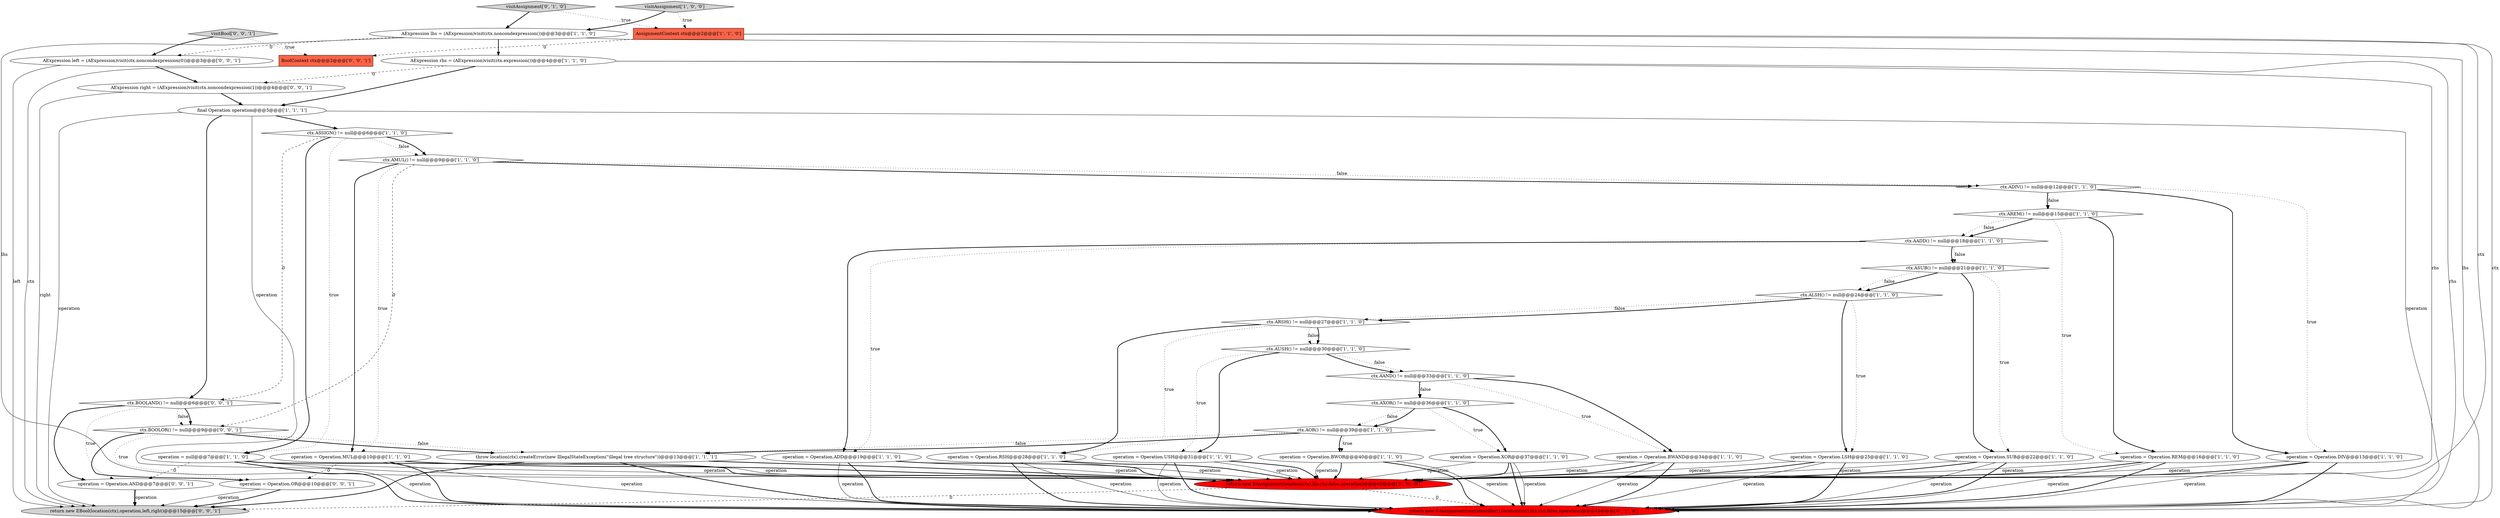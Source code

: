 digraph {
19 [style = filled, label = "AExpression lhs = (AExpression)visit(ctx.noncondexpression())@@@3@@@['1', '1', '0']", fillcolor = white, shape = ellipse image = "AAA0AAABBB1BBB"];
21 [style = filled, label = "ctx.AADD() != null@@@18@@@['1', '1', '0']", fillcolor = white, shape = diamond image = "AAA0AAABBB1BBB"];
20 [style = filled, label = "operation = Operation.REM@@@16@@@['1', '1', '0']", fillcolor = white, shape = ellipse image = "AAA0AAABBB1BBB"];
12 [style = filled, label = "operation = Operation.DIV@@@13@@@['1', '1', '0']", fillcolor = white, shape = ellipse image = "AAA0AAABBB1BBB"];
16 [style = filled, label = "operation = Operation.ADD@@@19@@@['1', '1', '0']", fillcolor = white, shape = ellipse image = "AAA0AAABBB1BBB"];
26 [style = filled, label = "operation = Operation.SUB@@@22@@@['1', '1', '0']", fillcolor = white, shape = ellipse image = "AAA0AAABBB1BBB"];
0 [style = filled, label = "ctx.AAND() != null@@@33@@@['1', '1', '0']", fillcolor = white, shape = diamond image = "AAA0AAABBB1BBB"];
33 [style = filled, label = "operation = Operation.OR@@@10@@@['0', '0', '1']", fillcolor = white, shape = ellipse image = "AAA0AAABBB3BBB"];
34 [style = filled, label = "operation = Operation.AND@@@7@@@['0', '0', '1']", fillcolor = white, shape = ellipse image = "AAA0AAABBB3BBB"];
25 [style = filled, label = "operation = null@@@7@@@['1', '1', '0']", fillcolor = white, shape = ellipse image = "AAA0AAABBB1BBB"];
31 [style = filled, label = "visitAssignment['0', '1', '0']", fillcolor = lightgray, shape = diamond image = "AAA0AAABBB2BBB"];
5 [style = filled, label = "ctx.AXOR() != null@@@36@@@['1', '1', '0']", fillcolor = white, shape = diamond image = "AAA0AAABBB1BBB"];
4 [style = filled, label = "operation = Operation.USH@@@31@@@['1', '1', '0']", fillcolor = white, shape = ellipse image = "AAA0AAABBB1BBB"];
1 [style = filled, label = "throw location(ctx).createError(new IllegalStateException(\"illegal tree structure\"))@@@13@@@['1', '1', '1']", fillcolor = white, shape = ellipse image = "AAA0AAABBB1BBB"];
17 [style = filled, label = "return new EAssignment(location(ctx),lhs,rhs,false,operation)@@@45@@@['1', '0', '0']", fillcolor = red, shape = ellipse image = "AAA1AAABBB1BBB"];
28 [style = filled, label = "ctx.AUSH() != null@@@30@@@['1', '1', '0']", fillcolor = white, shape = diamond image = "AAA0AAABBB1BBB"];
22 [style = filled, label = "visitAssignment['1', '0', '0']", fillcolor = lightgray, shape = diamond image = "AAA0AAABBB1BBB"];
3 [style = filled, label = "ctx.AMUL() != null@@@9@@@['1', '1', '0']", fillcolor = white, shape = diamond image = "AAA0AAABBB1BBB"];
39 [style = filled, label = "ctx.BOOLOR() != null@@@9@@@['0', '0', '1']", fillcolor = white, shape = diamond image = "AAA0AAABBB3BBB"];
32 [style = filled, label = "return new EAssignment(nextIdentifier(),location(ctx),lhs,rhs,false,operation)@@@45@@@['0', '1', '0']", fillcolor = red, shape = ellipse image = "AAA1AAABBB2BBB"];
40 [style = filled, label = "return new EBool(location(ctx),operation,left,right)@@@15@@@['0', '0', '1']", fillcolor = lightgray, shape = ellipse image = "AAA0AAABBB3BBB"];
35 [style = filled, label = "AExpression right = (AExpression)visit(ctx.noncondexpression(1))@@@4@@@['0', '0', '1']", fillcolor = white, shape = ellipse image = "AAA0AAABBB3BBB"];
23 [style = filled, label = "operation = Operation.MUL@@@10@@@['1', '1', '0']", fillcolor = white, shape = ellipse image = "AAA0AAABBB1BBB"];
27 [style = filled, label = "ctx.ASUB() != null@@@21@@@['1', '1', '0']", fillcolor = white, shape = diamond image = "AAA0AAABBB1BBB"];
7 [style = filled, label = "ctx.AOR() != null@@@39@@@['1', '1', '0']", fillcolor = white, shape = diamond image = "AAA0AAABBB1BBB"];
18 [style = filled, label = "operation = Operation.LSH@@@25@@@['1', '1', '0']", fillcolor = white, shape = ellipse image = "AAA0AAABBB1BBB"];
6 [style = filled, label = "operation = Operation.RSH@@@28@@@['1', '1', '0']", fillcolor = white, shape = ellipse image = "AAA0AAABBB1BBB"];
9 [style = filled, label = "ctx.ASSIGN() != null@@@6@@@['1', '1', '0']", fillcolor = white, shape = diamond image = "AAA0AAABBB1BBB"];
11 [style = filled, label = "AssignmentContext ctx@@@2@@@['1', '1', '0']", fillcolor = tomato, shape = box image = "AAA0AAABBB1BBB"];
2 [style = filled, label = "ctx.ALSH() != null@@@24@@@['1', '1', '0']", fillcolor = white, shape = diamond image = "AAA0AAABBB1BBB"];
38 [style = filled, label = "visitBool['0', '0', '1']", fillcolor = lightgray, shape = diamond image = "AAA0AAABBB3BBB"];
37 [style = filled, label = "BoolContext ctx@@@2@@@['0', '0', '1']", fillcolor = tomato, shape = box image = "AAA0AAABBB3BBB"];
29 [style = filled, label = "operation = Operation.BWAND@@@34@@@['1', '1', '0']", fillcolor = white, shape = ellipse image = "AAA0AAABBB1BBB"];
15 [style = filled, label = "ctx.ADIV() != null@@@12@@@['1', '1', '0']", fillcolor = white, shape = diamond image = "AAA0AAABBB1BBB"];
41 [style = filled, label = "AExpression left = (AExpression)visit(ctx.noncondexpression(0))@@@3@@@['0', '0', '1']", fillcolor = white, shape = ellipse image = "AAA0AAABBB3BBB"];
24 [style = filled, label = "operation = Operation.BWOR@@@40@@@['1', '1', '0']", fillcolor = white, shape = ellipse image = "AAA0AAABBB1BBB"];
13 [style = filled, label = "operation = Operation.XOR@@@37@@@['1', '1', '0']", fillcolor = white, shape = ellipse image = "AAA0AAABBB1BBB"];
30 [style = filled, label = "ctx.AREM() != null@@@15@@@['1', '1', '0']", fillcolor = white, shape = diamond image = "AAA0AAABBB1BBB"];
10 [style = filled, label = "ctx.ARSH() != null@@@27@@@['1', '1', '0']", fillcolor = white, shape = diamond image = "AAA0AAABBB1BBB"];
14 [style = filled, label = "AExpression rhs = (AExpression)visit(ctx.expression())@@@4@@@['1', '1', '0']", fillcolor = white, shape = ellipse image = "AAA0AAABBB1BBB"];
36 [style = filled, label = "ctx.BOOLAND() != null@@@6@@@['0', '0', '1']", fillcolor = white, shape = diamond image = "AAA0AAABBB3BBB"];
8 [style = filled, label = "final Operation operation@@@5@@@['1', '1', '1']", fillcolor = white, shape = ellipse image = "AAA0AAABBB1BBB"];
9->36 [style = dashed, label="0"];
30->20 [style = bold, label=""];
34->40 [style = solid, label="operation"];
26->32 [style = solid, label="operation"];
24->32 [style = bold, label=""];
3->15 [style = dotted, label="false"];
38->41 [style = bold, label=""];
2->18 [style = dotted, label="true"];
16->17 [style = solid, label="operation"];
14->17 [style = solid, label="rhs"];
39->1 [style = dotted, label="false"];
14->32 [style = solid, label="rhs"];
28->0 [style = bold, label=""];
13->17 [style = bold, label=""];
5->13 [style = dotted, label="true"];
8->36 [style = bold, label=""];
29->17 [style = solid, label="operation"];
8->32 [style = solid, label="operation"];
26->17 [style = solid, label="operation"];
29->32 [style = solid, label="operation"];
24->17 [style = bold, label=""];
35->8 [style = bold, label=""];
18->32 [style = bold, label=""];
0->5 [style = dotted, label="false"];
21->16 [style = bold, label=""];
23->17 [style = bold, label=""];
11->17 [style = solid, label="ctx"];
7->1 [style = dotted, label="false"];
27->2 [style = bold, label=""];
4->17 [style = solid, label="operation"];
20->32 [style = solid, label="operation"];
13->17 [style = solid, label="operation"];
6->32 [style = bold, label=""];
10->6 [style = dotted, label="true"];
7->1 [style = bold, label=""];
13->32 [style = bold, label=""];
26->32 [style = bold, label=""];
25->34 [style = dashed, label="0"];
19->32 [style = solid, label="lhs"];
12->17 [style = solid, label="operation"];
26->17 [style = bold, label=""];
3->39 [style = dashed, label="0"];
5->7 [style = dotted, label="false"];
2->18 [style = bold, label=""];
25->17 [style = solid, label="operation"];
0->29 [style = bold, label=""];
16->32 [style = bold, label=""];
16->17 [style = bold, label=""];
31->11 [style = dotted, label="true"];
1->17 [style = bold, label=""];
3->23 [style = bold, label=""];
7->24 [style = bold, label=""];
8->17 [style = solid, label="operation"];
13->32 [style = solid, label="operation"];
29->32 [style = bold, label=""];
36->39 [style = dotted, label="false"];
18->32 [style = solid, label="operation"];
41->40 [style = solid, label="left"];
1->32 [style = bold, label=""];
15->12 [style = dotted, label="true"];
5->7 [style = bold, label=""];
14->35 [style = dashed, label="0"];
14->8 [style = bold, label=""];
15->12 [style = bold, label=""];
21->16 [style = dotted, label="true"];
27->26 [style = bold, label=""];
3->23 [style = dotted, label="true"];
10->28 [style = dotted, label="false"];
6->17 [style = bold, label=""];
38->37 [style = dotted, label="true"];
29->17 [style = bold, label=""];
4->17 [style = bold, label=""];
34->40 [style = bold, label=""];
15->30 [style = dotted, label="false"];
22->19 [style = bold, label=""];
21->27 [style = bold, label=""];
18->17 [style = solid, label="operation"];
33->40 [style = solid, label="operation"];
12->17 [style = bold, label=""];
9->3 [style = dotted, label="false"];
21->27 [style = dotted, label="false"];
12->32 [style = bold, label=""];
23->32 [style = bold, label=""];
2->10 [style = dotted, label="false"];
2->10 [style = bold, label=""];
25->17 [style = bold, label=""];
10->6 [style = bold, label=""];
36->39 [style = bold, label=""];
23->33 [style = dashed, label="0"];
39->33 [style = bold, label=""];
19->41 [style = dashed, label="0"];
24->17 [style = solid, label="operation"];
16->32 [style = solid, label="operation"];
23->32 [style = solid, label="operation"];
30->21 [style = bold, label=""];
19->14 [style = bold, label=""];
30->21 [style = dotted, label="false"];
30->20 [style = dotted, label="true"];
23->17 [style = solid, label="operation"];
5->13 [style = bold, label=""];
9->3 [style = bold, label=""];
39->1 [style = bold, label=""];
28->4 [style = dotted, label="true"];
28->0 [style = dotted, label="false"];
27->2 [style = dotted, label="false"];
19->17 [style = solid, label="lhs"];
20->17 [style = solid, label="operation"];
31->19 [style = bold, label=""];
36->34 [style = bold, label=""];
0->5 [style = bold, label=""];
41->35 [style = bold, label=""];
20->17 [style = bold, label=""];
10->28 [style = bold, label=""];
11->32 [style = solid, label="ctx"];
1->40 [style = bold, label=""];
4->32 [style = solid, label="operation"];
24->32 [style = solid, label="operation"];
27->26 [style = dotted, label="true"];
35->40 [style = solid, label="right"];
25->32 [style = bold, label=""];
18->17 [style = bold, label=""];
20->32 [style = bold, label=""];
22->11 [style = dotted, label="true"];
17->32 [style = dashed, label="0"];
3->15 [style = bold, label=""];
15->30 [style = bold, label=""];
37->40 [style = solid, label="ctx"];
7->24 [style = dotted, label="true"];
25->32 [style = solid, label="operation"];
9->25 [style = dotted, label="true"];
12->32 [style = solid, label="operation"];
0->29 [style = dotted, label="true"];
33->40 [style = bold, label=""];
6->17 [style = solid, label="operation"];
17->40 [style = dashed, label="0"];
9->25 [style = bold, label=""];
8->40 [style = solid, label="operation"];
8->9 [style = bold, label=""];
6->32 [style = solid, label="operation"];
11->37 [style = dashed, label="0"];
36->34 [style = dotted, label="true"];
39->33 [style = dotted, label="true"];
4->32 [style = bold, label=""];
28->4 [style = bold, label=""];
}
